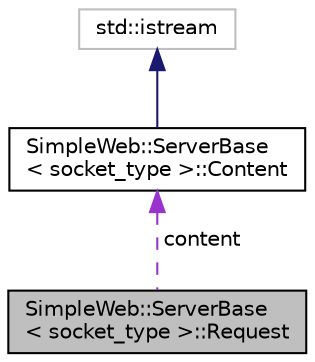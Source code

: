 digraph "SimpleWeb::ServerBase&lt; socket_type &gt;::Request"
{
  edge [fontname="Helvetica",fontsize="10",labelfontname="Helvetica",labelfontsize="10"];
  node [fontname="Helvetica",fontsize="10",shape=record];
  Node1 [label="SimpleWeb::ServerBase\l\< socket_type \>::Request",height=0.2,width=0.4,color="black", fillcolor="grey75", style="filled", fontcolor="black"];
  Node2 -> Node1 [dir="back",color="darkorchid3",fontsize="10",style="dashed",label=" content" ];
  Node2 [label="SimpleWeb::ServerBase\l\< socket_type \>::Content",height=0.2,width=0.4,color="black", fillcolor="white", style="filled",URL="$classSimpleWeb_1_1ServerBase_1_1Content.html"];
  Node3 -> Node2 [dir="back",color="midnightblue",fontsize="10",style="solid"];
  Node3 [label="std::istream",height=0.2,width=0.4,color="grey75", fillcolor="white", style="filled"];
}

